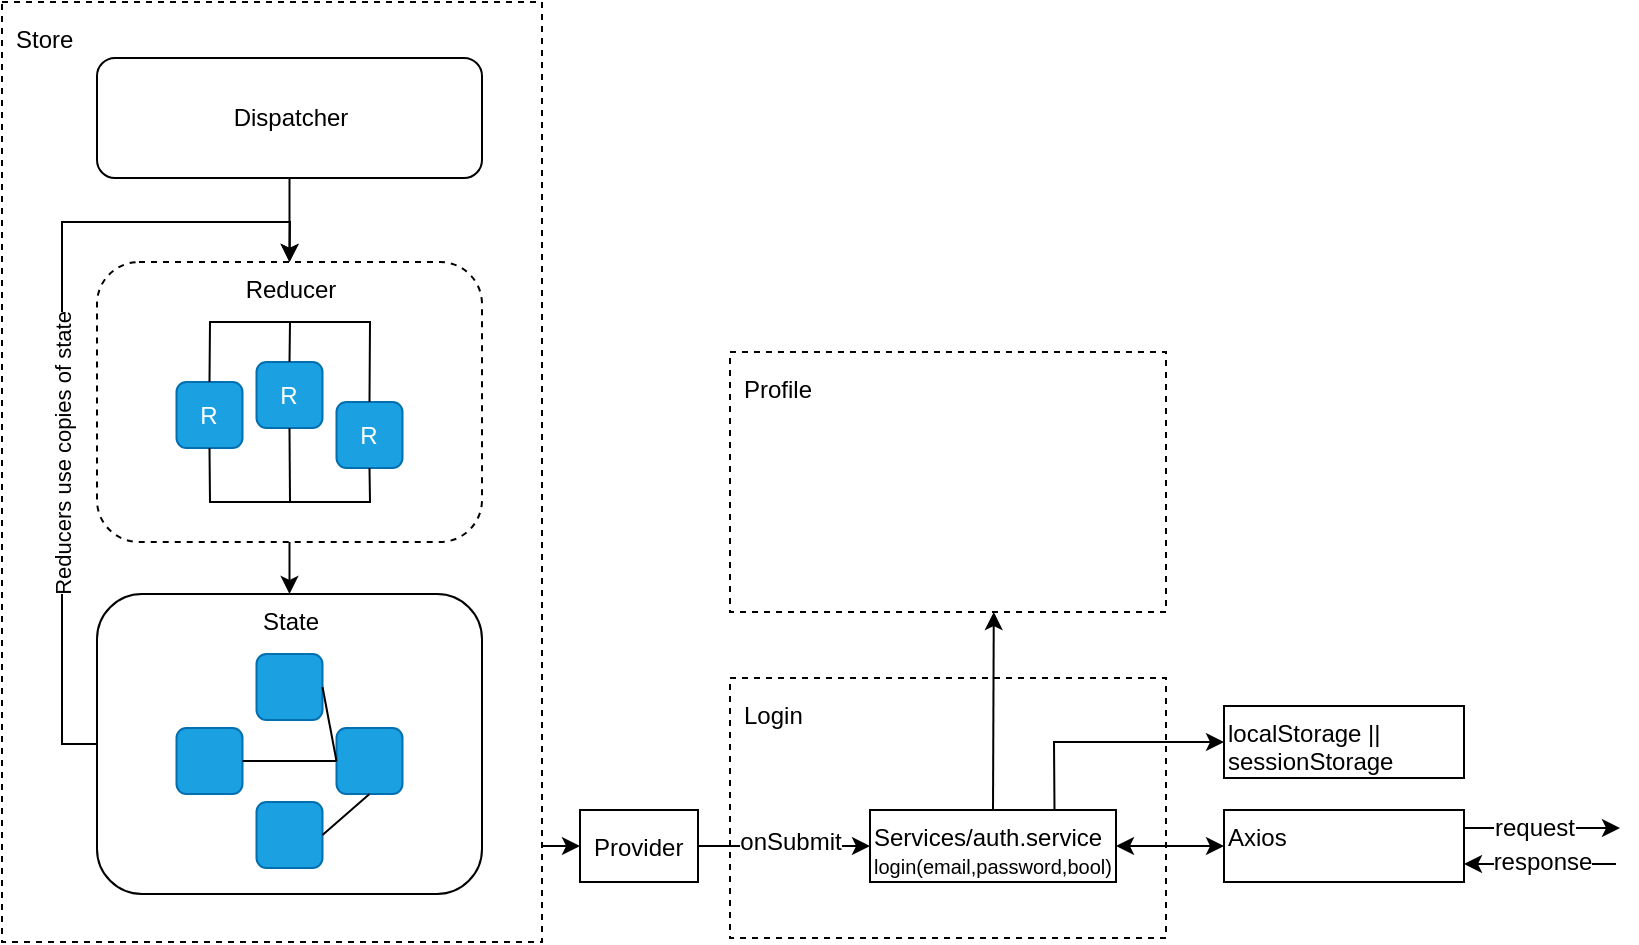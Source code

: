 <mxfile>
    <diagram id="6MmhZP-7fnxyGptQFK5E" name="Page-1">
        <mxGraphModel dx="485" dy="276" grid="0" gridSize="10" guides="1" tooltips="1" connect="1" arrows="1" fold="1" page="1" pageScale="1" pageWidth="1169" pageHeight="827" background="#ffffff" math="0" shadow="0">
            <root>
                <mxCell id="0"/>
                <mxCell id="1" parent="0"/>
                <mxCell id="3" value="localStorage || sessionStorage" style="rounded=0;whiteSpace=wrap;html=1;align=left;verticalAlign=top;" parent="1" vertex="1">
                    <mxGeometry x="621" y="642" width="120" height="36" as="geometry"/>
                </mxCell>
                <mxCell id="10" value="Store" style="whiteSpace=wrap;html=1;dashed=1;resizeHeight=1;resizeWidth=1;imageAspect=0;align=left;verticalAlign=top;spacing=7;" parent="1" vertex="1">
                    <mxGeometry x="10" y="290" width="270" height="470" as="geometry"/>
                </mxCell>
                <mxCell id="11" value="Dispatcher" style="rounded=1;whiteSpace=wrap;html=1;" parent="1" vertex="1">
                    <mxGeometry x="57.5" y="318" width="192.5" height="60" as="geometry"/>
                </mxCell>
                <mxCell id="33" value="" style="group" parent="1" vertex="1" connectable="0">
                    <mxGeometry x="57.5" y="586" width="192.5" height="150" as="geometry"/>
                </mxCell>
                <mxCell id="14" value="State" style="rounded=1;whiteSpace=wrap;html=1;verticalAlign=top;" parent="33" vertex="1">
                    <mxGeometry width="192.5" height="150" as="geometry"/>
                </mxCell>
                <mxCell id="16" value="" style="rounded=1;whiteSpace=wrap;html=1;fillColor=#1ba1e2;fontColor=#ffffff;strokeColor=#006EAF;" parent="33" vertex="1">
                    <mxGeometry x="79.75" y="30" width="33" height="33" as="geometry"/>
                </mxCell>
                <mxCell id="17" value="" style="rounded=1;whiteSpace=wrap;html=1;fillColor=#1ba1e2;fontColor=#ffffff;strokeColor=#006EAF;" parent="33" vertex="1">
                    <mxGeometry x="39.75" y="67" width="33" height="33" as="geometry"/>
                </mxCell>
                <mxCell id="18" value="" style="rounded=1;whiteSpace=wrap;html=1;fillColor=#1ba1e2;fontColor=#ffffff;strokeColor=#006EAF;" parent="33" vertex="1">
                    <mxGeometry x="79.75" y="104" width="33" height="33" as="geometry"/>
                </mxCell>
                <mxCell id="20" value="" style="rounded=1;whiteSpace=wrap;html=1;fillColor=#1ba1e2;fontColor=#ffffff;strokeColor=#006EAF;" parent="33" vertex="1">
                    <mxGeometry x="119.75" y="67" width="33" height="33" as="geometry"/>
                </mxCell>
                <mxCell id="21" value="" style="endArrow=none;html=1;exitX=1;exitY=0.5;exitDx=0;exitDy=0;entryX=0;entryY=0.5;entryDx=0;entryDy=0;" parent="33" source="17" target="20" edge="1">
                    <mxGeometry width="50" height="50" relative="1" as="geometry">
                        <mxPoint x="32.5" y="110" as="sourcePoint"/>
                        <mxPoint x="82.5" y="60" as="targetPoint"/>
                    </mxGeometry>
                </mxCell>
                <mxCell id="22" value="" style="endArrow=none;html=1;exitX=1;exitY=0.5;exitDx=0;exitDy=0;entryX=0.5;entryY=1;entryDx=0;entryDy=0;" parent="33" source="18" target="20" edge="1">
                    <mxGeometry width="50" height="50" relative="1" as="geometry">
                        <mxPoint x="82.75" y="93.5" as="sourcePoint"/>
                        <mxPoint x="129.75" y="93.5" as="targetPoint"/>
                    </mxGeometry>
                </mxCell>
                <mxCell id="23" value="" style="endArrow=none;html=1;exitX=0;exitY=0.5;exitDx=0;exitDy=0;entryX=1;entryY=0.5;entryDx=0;entryDy=0;" parent="33" source="20" target="16" edge="1">
                    <mxGeometry width="50" height="50" relative="1" as="geometry">
                        <mxPoint x="122.75" y="130.5" as="sourcePoint"/>
                        <mxPoint x="146.25" y="110" as="targetPoint"/>
                    </mxGeometry>
                </mxCell>
                <mxCell id="34" value="" style="group" parent="1" vertex="1" connectable="0">
                    <mxGeometry x="57.5" y="420" width="192.5" height="140" as="geometry"/>
                </mxCell>
                <mxCell id="13" value="Reducer" style="rounded=1;whiteSpace=wrap;html=1;dashed=1;verticalAlign=top;" parent="34" vertex="1">
                    <mxGeometry width="192.5" height="140" as="geometry"/>
                </mxCell>
                <mxCell id="25" value="R" style="rounded=1;whiteSpace=wrap;html=1;fillColor=#1ba1e2;fontColor=#ffffff;strokeColor=#006EAF;" parent="34" vertex="1">
                    <mxGeometry x="79.75" y="50" width="33" height="33" as="geometry"/>
                </mxCell>
                <mxCell id="26" value="R" style="rounded=1;whiteSpace=wrap;html=1;fillColor=#1ba1e2;fontColor=#ffffff;strokeColor=#006EAF;" parent="34" vertex="1">
                    <mxGeometry x="39.75" y="60" width="33" height="33" as="geometry"/>
                </mxCell>
                <mxCell id="27" value="R" style="rounded=1;whiteSpace=wrap;html=1;fillColor=#1ba1e2;fontColor=#ffffff;strokeColor=#006EAF;" parent="34" vertex="1">
                    <mxGeometry x="119.75" y="70" width="33" height="33" as="geometry"/>
                </mxCell>
                <mxCell id="28" value="" style="endArrow=none;html=1;exitX=0.5;exitY=1;exitDx=0;exitDy=0;entryX=0.5;entryY=1;entryDx=0;entryDy=0;rounded=0;" parent="34" source="26" target="27" edge="1">
                    <mxGeometry width="50" height="50" relative="1" as="geometry">
                        <mxPoint x="62.5" y="160" as="sourcePoint"/>
                        <mxPoint x="112.5" y="110" as="targetPoint"/>
                        <Array as="points">
                            <mxPoint x="56.5" y="120"/>
                            <mxPoint x="92.5" y="120"/>
                            <mxPoint x="136.5" y="120"/>
                        </Array>
                    </mxGeometry>
                </mxCell>
                <mxCell id="29" value="" style="endArrow=none;html=1;exitX=0.5;exitY=0;exitDx=0;exitDy=0;entryX=0.5;entryY=0;entryDx=0;entryDy=0;rounded=0;" parent="34" source="26" target="27" edge="1">
                    <mxGeometry width="50" height="50" relative="1" as="geometry">
                        <mxPoint x="66.25" y="103" as="sourcePoint"/>
                        <mxPoint x="146.25" y="113" as="targetPoint"/>
                        <Array as="points">
                            <mxPoint x="56.5" y="30"/>
                            <mxPoint x="136.5" y="30"/>
                        </Array>
                    </mxGeometry>
                </mxCell>
                <mxCell id="30" value="" style="endArrow=none;html=1;rounded=0;entryX=0.5;entryY=1;entryDx=0;entryDy=0;" parent="34" target="25" edge="1">
                    <mxGeometry width="50" height="50" relative="1" as="geometry">
                        <mxPoint x="96.5" y="120" as="sourcePoint"/>
                        <mxPoint x="122.5" y="100" as="targetPoint"/>
                    </mxGeometry>
                </mxCell>
                <mxCell id="31" value="" style="endArrow=none;html=1;rounded=0;entryX=0.5;entryY=0;entryDx=0;entryDy=0;" parent="34" target="25" edge="1">
                    <mxGeometry width="50" height="50" relative="1" as="geometry">
                        <mxPoint x="96.5" y="30" as="sourcePoint"/>
                        <mxPoint x="106.25" y="93" as="targetPoint"/>
                    </mxGeometry>
                </mxCell>
                <mxCell id="35" value="" style="endArrow=classic;html=1;rounded=0;exitX=0.5;exitY=1;exitDx=0;exitDy=0;entryX=0.5;entryY=0;entryDx=0;entryDy=0;" parent="1" source="13" target="14" edge="1">
                    <mxGeometry width="50" height="50" relative="1" as="geometry">
                        <mxPoint x="140" y="630" as="sourcePoint"/>
                        <mxPoint x="190" y="580" as="targetPoint"/>
                    </mxGeometry>
                </mxCell>
                <mxCell id="36" value="" style="endArrow=classic;html=1;rounded=0;entryX=0.5;entryY=0;entryDx=0;entryDy=0;exitX=0;exitY=0.5;exitDx=0;exitDy=0;" parent="1" source="14" target="13" edge="1">
                    <mxGeometry width="50" height="50" relative="1" as="geometry">
                        <mxPoint x="30" y="530" as="sourcePoint"/>
                        <mxPoint x="80" y="480" as="targetPoint"/>
                        <Array as="points">
                            <mxPoint x="40" y="661"/>
                            <mxPoint x="40" y="400"/>
                            <mxPoint x="154" y="400"/>
                        </Array>
                    </mxGeometry>
                </mxCell>
                <mxCell id="37" value="Reducers use copies of state" style="edgeLabel;html=1;align=center;verticalAlign=middle;resizable=0;points=[];horizontal=0;" parent="36" vertex="1" connectable="0">
                    <mxGeometry x="-0.212" relative="1" as="geometry">
                        <mxPoint as="offset"/>
                    </mxGeometry>
                </mxCell>
                <mxCell id="38" value="" style="endArrow=classic;html=1;rounded=0;exitX=0.5;exitY=1;exitDx=0;exitDy=0;entryX=0.5;entryY=0;entryDx=0;entryDy=0;" parent="1" source="11" target="13" edge="1">
                    <mxGeometry width="50" height="50" relative="1" as="geometry">
                        <mxPoint x="140" y="440" as="sourcePoint"/>
                        <mxPoint x="190" y="390" as="targetPoint"/>
                    </mxGeometry>
                </mxCell>
                <mxCell id="45" value="Login" style="whiteSpace=wrap;html=1;dashed=1;resizeHeight=1;resizeWidth=1;imageAspect=0;align=left;verticalAlign=top;spacing=7;" parent="1" vertex="1">
                    <mxGeometry x="374" y="628" width="218" height="130" as="geometry"/>
                </mxCell>
                <mxCell id="46" value="Services/auth.service&lt;br style=&quot;font-size: 12px&quot;&gt;&lt;font style=&quot;font-size: 10px&quot;&gt;login(email,password,bool)&lt;/font&gt;" style="rounded=0;whiteSpace=wrap;html=1;fontSize=12;align=left;verticalAlign=top;" parent="1" vertex="1">
                    <mxGeometry x="444" y="694" width="123" height="36" as="geometry"/>
                </mxCell>
                <mxCell id="48" value="" style="endArrow=classic;html=1;rounded=0;fontSize=10;exitX=1;exitY=0.898;exitDx=0;exitDy=0;exitPerimeter=0;entryX=0;entryY=0.5;entryDx=0;entryDy=0;" parent="1" source="10" target="41" edge="1">
                    <mxGeometry width="50" height="50" relative="1" as="geometry">
                        <mxPoint x="291" y="704" as="sourcePoint"/>
                        <mxPoint x="319" y="712" as="targetPoint"/>
                    </mxGeometry>
                </mxCell>
                <mxCell id="50" value="" style="endArrow=classic;html=1;rounded=0;fontSize=12;fontColor=#FF3333;exitX=0.75;exitY=0;exitDx=0;exitDy=0;entryX=0;entryY=0.5;entryDx=0;entryDy=0;" parent="1" source="46" target="3" edge="1">
                    <mxGeometry width="50" height="50" relative="1" as="geometry">
                        <mxPoint x="631" y="811" as="sourcePoint"/>
                        <mxPoint x="611" y="781" as="targetPoint"/>
                        <Array as="points">
                            <mxPoint x="536" y="660"/>
                        </Array>
                    </mxGeometry>
                </mxCell>
                <mxCell id="52" value="" style="endArrow=classic;html=1;rounded=0;fontSize=12;fontColor=#FF3333;exitX=0.5;exitY=0;exitDx=0;exitDy=0;entryX=0.605;entryY=1;entryDx=0;entryDy=0;entryPerimeter=0;" parent="1" source="46" target="62" edge="1">
                    <mxGeometry width="50" height="50" relative="1" as="geometry">
                        <mxPoint x="484" y="741" as="sourcePoint"/>
                        <mxPoint x="506" y="600" as="targetPoint"/>
                    </mxGeometry>
                </mxCell>
                <mxCell id="53" value="Axios" style="rounded=0;whiteSpace=wrap;html=1;align=left;verticalAlign=top;" parent="1" vertex="1">
                    <mxGeometry x="621" y="694" width="120" height="36" as="geometry"/>
                </mxCell>
                <mxCell id="54" value="" style="endArrow=classic;startArrow=classic;html=1;rounded=0;fontSize=12;fontColor=#FF3333;entryX=0;entryY=0.5;entryDx=0;entryDy=0;exitX=1;exitY=0.5;exitDx=0;exitDy=0;" parent="1" source="46" target="53" edge="1">
                    <mxGeometry width="50" height="50" relative="1" as="geometry">
                        <mxPoint x="567" y="712" as="sourcePoint"/>
                        <mxPoint x="557" y="828" as="targetPoint"/>
                    </mxGeometry>
                </mxCell>
                <mxCell id="58" value="" style="endArrow=classic;html=1;rounded=0;fontSize=12;fontColor=default;exitX=1;exitY=0.25;exitDx=0;exitDy=0;" parent="1" source="53" edge="1">
                    <mxGeometry width="50" height="50" relative="1" as="geometry">
                        <mxPoint x="780" y="739" as="sourcePoint"/>
                        <mxPoint x="819" y="703" as="targetPoint"/>
                    </mxGeometry>
                </mxCell>
                <mxCell id="59" value="request" style="edgeLabel;html=1;align=center;verticalAlign=middle;resizable=0;points=[];fontSize=12;fontColor=default;" parent="58" vertex="1" connectable="0">
                    <mxGeometry x="-0.122" relative="1" as="geometry">
                        <mxPoint x="1" as="offset"/>
                    </mxGeometry>
                </mxCell>
                <mxCell id="60" value="" style="endArrow=classic;html=1;rounded=0;fontSize=12;fontColor=default;entryX=1;entryY=0.75;entryDx=0;entryDy=0;" parent="1" target="53" edge="1">
                    <mxGeometry width="50" height="50" relative="1" as="geometry">
                        <mxPoint x="817" y="721" as="sourcePoint"/>
                        <mxPoint x="839" y="724" as="targetPoint"/>
                    </mxGeometry>
                </mxCell>
                <mxCell id="61" value="response" style="edgeLabel;html=1;align=center;verticalAlign=middle;resizable=0;points=[];fontSize=12;fontColor=default;" parent="60" vertex="1" connectable="0">
                    <mxGeometry x="0.155" relative="1" as="geometry">
                        <mxPoint x="7" y="-1" as="offset"/>
                    </mxGeometry>
                </mxCell>
                <mxCell id="41" value="Provider" style="whiteSpace=wrap;html=1;resizeHeight=1;resizeWidth=1;imageAspect=0;align=left;verticalAlign=top;spacing=7;" parent="1" vertex="1">
                    <mxGeometry x="299" y="694" width="59" height="36" as="geometry"/>
                </mxCell>
                <mxCell id="62" value="Profile" style="whiteSpace=wrap;html=1;dashed=1;resizeHeight=1;resizeWidth=1;imageAspect=0;align=left;verticalAlign=top;spacing=7;" vertex="1" parent="1">
                    <mxGeometry x="374" y="465" width="218" height="130" as="geometry"/>
                </mxCell>
                <mxCell id="63" value="" style="endArrow=classic;html=1;fontSize=10;fontColor=#F0F0F0;exitX=1;exitY=0.5;exitDx=0;exitDy=0;entryX=0;entryY=0.5;entryDx=0;entryDy=0;" edge="1" parent="1" source="41" target="46">
                    <mxGeometry width="50" height="50" relative="1" as="geometry">
                        <mxPoint x="333" y="811" as="sourcePoint"/>
                        <mxPoint x="383" y="761" as="targetPoint"/>
                    </mxGeometry>
                </mxCell>
                <mxCell id="64" value="&lt;span style=&quot;font-size: 12px&quot;&gt;onSubmit&lt;/span&gt;" style="edgeLabel;html=1;align=center;verticalAlign=middle;resizable=0;points=[];fontSize=10;fontColor=default;" vertex="1" connectable="0" parent="63">
                    <mxGeometry x="-0.103" y="-1" relative="1" as="geometry">
                        <mxPoint x="7" y="-3" as="offset"/>
                    </mxGeometry>
                </mxCell>
            </root>
        </mxGraphModel>
    </diagram>
</mxfile>

